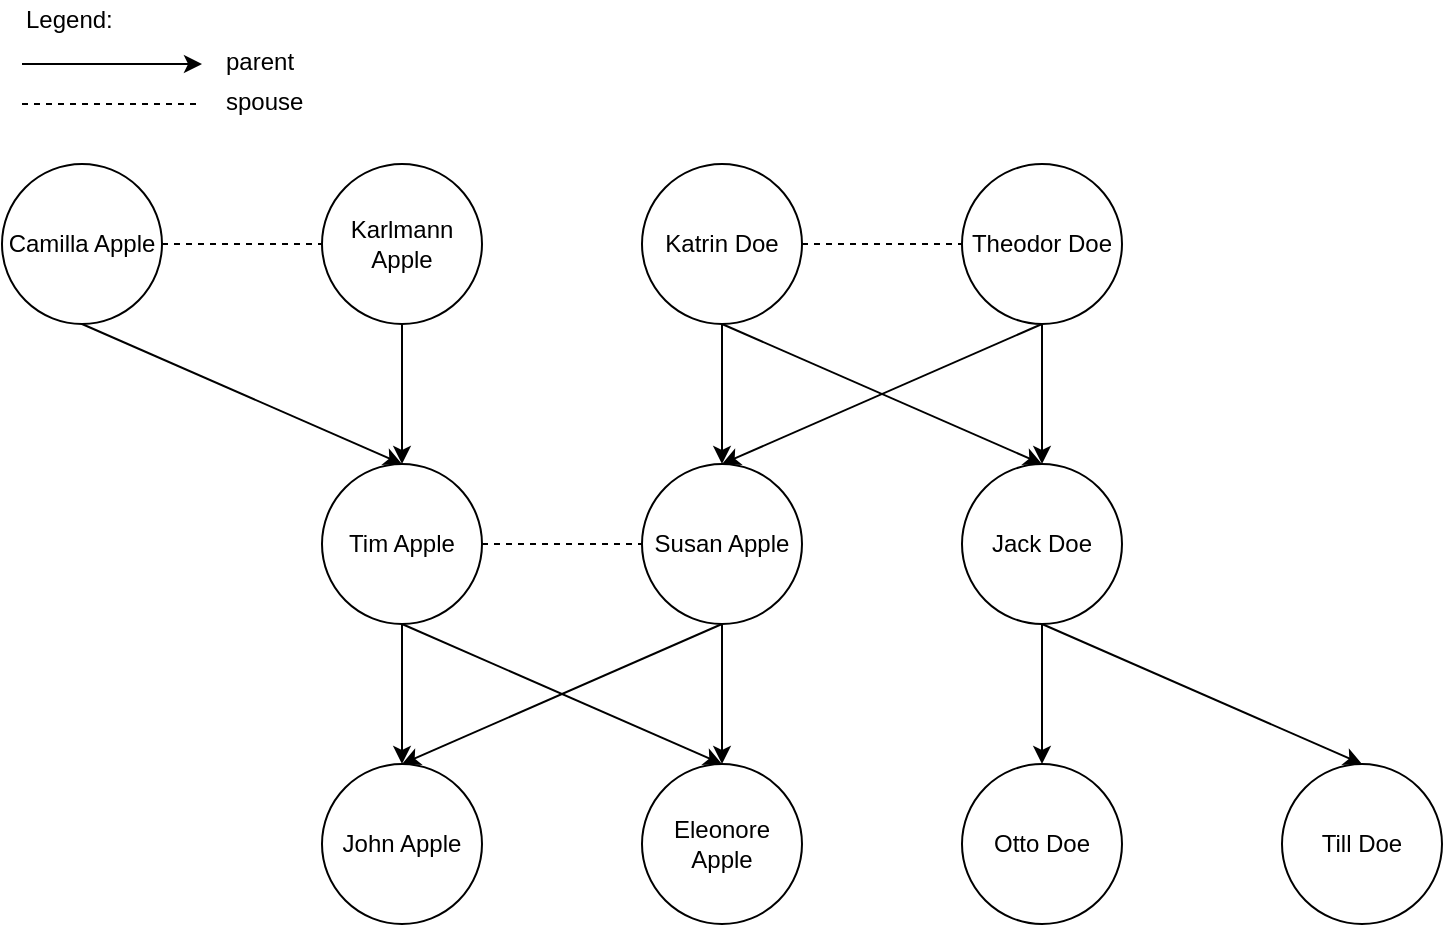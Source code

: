 <mxfile version="12.0.2" type="device" pages="1"><diagram id="edE1-UFtNlsQFv7e7Slf" name="Page-1"><mxGraphModel dx="1024" dy="485" grid="1" gridSize="10" guides="1" tooltips="1" connect="1" arrows="1" fold="1" page="1" pageScale="1" pageWidth="827" pageHeight="1169" math="0" shadow="0"><root><mxCell id="0"/><mxCell id="1" parent="0"/><mxCell id="KDYCcf1FVIe-pGLfcHa8-8" style="rounded=0;orthogonalLoop=1;jettySize=auto;html=1;exitX=0.5;exitY=1;exitDx=0;exitDy=0;entryX=0.5;entryY=0;entryDx=0;entryDy=0;" edge="1" parent="1" source="KDYCcf1FVIe-pGLfcHa8-1" target="KDYCcf1FVIe-pGLfcHa8-5"><mxGeometry relative="1" as="geometry"/></mxCell><mxCell id="KDYCcf1FVIe-pGLfcHa8-1" value="Camilla Apple" style="ellipse;whiteSpace=wrap;html=1;aspect=fixed;" vertex="1" parent="1"><mxGeometry x="60" y="90" width="80" height="80" as="geometry"/></mxCell><mxCell id="KDYCcf1FVIe-pGLfcHa8-9" style="edgeStyle=none;rounded=0;orthogonalLoop=1;jettySize=auto;html=1;exitX=0.5;exitY=1;exitDx=0;exitDy=0;entryX=0.5;entryY=0;entryDx=0;entryDy=0;" edge="1" parent="1" source="KDYCcf1FVIe-pGLfcHa8-2" target="KDYCcf1FVIe-pGLfcHa8-5"><mxGeometry relative="1" as="geometry"/></mxCell><mxCell id="KDYCcf1FVIe-pGLfcHa8-2" value="Karlmann Apple" style="ellipse;whiteSpace=wrap;html=1;aspect=fixed;" vertex="1" parent="1"><mxGeometry x="220" y="90" width="80" height="80" as="geometry"/></mxCell><mxCell id="KDYCcf1FVIe-pGLfcHa8-10" style="edgeStyle=none;rounded=0;orthogonalLoop=1;jettySize=auto;html=1;exitX=0.5;exitY=1;exitDx=0;exitDy=0;" edge="1" parent="1" source="KDYCcf1FVIe-pGLfcHa8-3" target="KDYCcf1FVIe-pGLfcHa8-6"><mxGeometry relative="1" as="geometry"/></mxCell><mxCell id="KDYCcf1FVIe-pGLfcHa8-12" style="edgeStyle=none;rounded=0;orthogonalLoop=1;jettySize=auto;html=1;exitX=0.5;exitY=1;exitDx=0;exitDy=0;entryX=0.5;entryY=0;entryDx=0;entryDy=0;" edge="1" parent="1" source="KDYCcf1FVIe-pGLfcHa8-3" target="KDYCcf1FVIe-pGLfcHa8-7"><mxGeometry relative="1" as="geometry"/></mxCell><mxCell id="KDYCcf1FVIe-pGLfcHa8-3" value="Katrin Doe" style="ellipse;whiteSpace=wrap;html=1;aspect=fixed;" vertex="1" parent="1"><mxGeometry x="380" y="90" width="80" height="80" as="geometry"/></mxCell><mxCell id="KDYCcf1FVIe-pGLfcHa8-11" style="edgeStyle=none;rounded=0;orthogonalLoop=1;jettySize=auto;html=1;exitX=0.5;exitY=1;exitDx=0;exitDy=0;entryX=0.5;entryY=0;entryDx=0;entryDy=0;" edge="1" parent="1" source="KDYCcf1FVIe-pGLfcHa8-4" target="KDYCcf1FVIe-pGLfcHa8-6"><mxGeometry relative="1" as="geometry"/></mxCell><mxCell id="KDYCcf1FVIe-pGLfcHa8-13" style="edgeStyle=none;rounded=0;orthogonalLoop=1;jettySize=auto;html=1;exitX=0.5;exitY=1;exitDx=0;exitDy=0;" edge="1" parent="1" source="KDYCcf1FVIe-pGLfcHa8-4" target="KDYCcf1FVIe-pGLfcHa8-7"><mxGeometry relative="1" as="geometry"/></mxCell><mxCell id="KDYCcf1FVIe-pGLfcHa8-4" value="Theodor Doe" style="ellipse;whiteSpace=wrap;html=1;aspect=fixed;" vertex="1" parent="1"><mxGeometry x="540" y="90" width="80" height="80" as="geometry"/></mxCell><mxCell id="KDYCcf1FVIe-pGLfcHa8-16" style="edgeStyle=none;rounded=0;orthogonalLoop=1;jettySize=auto;html=1;exitX=0.5;exitY=1;exitDx=0;exitDy=0;entryX=0.5;entryY=0;entryDx=0;entryDy=0;" edge="1" parent="1" source="KDYCcf1FVIe-pGLfcHa8-5" target="KDYCcf1FVIe-pGLfcHa8-15"><mxGeometry relative="1" as="geometry"/></mxCell><mxCell id="KDYCcf1FVIe-pGLfcHa8-18" style="edgeStyle=none;rounded=0;orthogonalLoop=1;jettySize=auto;html=1;exitX=0.5;exitY=1;exitDx=0;exitDy=0;" edge="1" parent="1" source="KDYCcf1FVIe-pGLfcHa8-5"><mxGeometry relative="1" as="geometry"><mxPoint x="260" y="390" as="targetPoint"/></mxGeometry></mxCell><mxCell id="KDYCcf1FVIe-pGLfcHa8-5" value="Tim Apple" style="ellipse;whiteSpace=wrap;html=1;aspect=fixed;" vertex="1" parent="1"><mxGeometry x="220" y="240" width="80" height="80" as="geometry"/></mxCell><mxCell id="KDYCcf1FVIe-pGLfcHa8-17" style="edgeStyle=none;rounded=0;orthogonalLoop=1;jettySize=auto;html=1;exitX=0.5;exitY=1;exitDx=0;exitDy=0;entryX=0.5;entryY=0;entryDx=0;entryDy=0;" edge="1" parent="1" source="KDYCcf1FVIe-pGLfcHa8-6" target="KDYCcf1FVIe-pGLfcHa8-14"><mxGeometry relative="1" as="geometry"/></mxCell><mxCell id="KDYCcf1FVIe-pGLfcHa8-19" style="edgeStyle=none;rounded=0;orthogonalLoop=1;jettySize=auto;html=1;exitX=0.5;exitY=1;exitDx=0;exitDy=0;entryX=0.5;entryY=0;entryDx=0;entryDy=0;" edge="1" parent="1" source="KDYCcf1FVIe-pGLfcHa8-6" target="KDYCcf1FVIe-pGLfcHa8-15"><mxGeometry relative="1" as="geometry"/></mxCell><mxCell id="KDYCcf1FVIe-pGLfcHa8-6" value="Susan Apple" style="ellipse;whiteSpace=wrap;html=1;aspect=fixed;" vertex="1" parent="1"><mxGeometry x="380" y="240" width="80" height="80" as="geometry"/></mxCell><mxCell id="KDYCcf1FVIe-pGLfcHa8-25" style="edgeStyle=none;rounded=0;orthogonalLoop=1;jettySize=auto;html=1;exitX=0.5;exitY=1;exitDx=0;exitDy=0;entryX=0.5;entryY=0;entryDx=0;entryDy=0;" edge="1" parent="1" source="KDYCcf1FVIe-pGLfcHa8-7" target="KDYCcf1FVIe-pGLfcHa8-24"><mxGeometry relative="1" as="geometry"/></mxCell><mxCell id="KDYCcf1FVIe-pGLfcHa8-26" style="edgeStyle=none;rounded=0;orthogonalLoop=1;jettySize=auto;html=1;exitX=0.5;exitY=1;exitDx=0;exitDy=0;entryX=0.5;entryY=0;entryDx=0;entryDy=0;" edge="1" parent="1" source="KDYCcf1FVIe-pGLfcHa8-7" target="KDYCcf1FVIe-pGLfcHa8-23"><mxGeometry relative="1" as="geometry"/></mxCell><mxCell id="KDYCcf1FVIe-pGLfcHa8-7" value="Jack Doe" style="ellipse;whiteSpace=wrap;html=1;aspect=fixed;" vertex="1" parent="1"><mxGeometry x="540" y="240" width="80" height="80" as="geometry"/></mxCell><mxCell id="KDYCcf1FVIe-pGLfcHa8-14" value="John Apple" style="ellipse;whiteSpace=wrap;html=1;aspect=fixed;" vertex="1" parent="1"><mxGeometry x="220" y="390" width="80" height="80" as="geometry"/></mxCell><mxCell id="KDYCcf1FVIe-pGLfcHa8-15" value="Eleonore Apple" style="ellipse;whiteSpace=wrap;html=1;aspect=fixed;" vertex="1" parent="1"><mxGeometry x="380" y="390" width="80" height="80" as="geometry"/></mxCell><mxCell id="KDYCcf1FVIe-pGLfcHa8-20" value="" style="endArrow=none;dashed=1;html=1;entryX=0;entryY=0.5;entryDx=0;entryDy=0;exitX=1;exitY=0.5;exitDx=0;exitDy=0;" edge="1" parent="1" source="KDYCcf1FVIe-pGLfcHa8-5" target="KDYCcf1FVIe-pGLfcHa8-6"><mxGeometry width="50" height="50" relative="1" as="geometry"><mxPoint x="60" y="540" as="sourcePoint"/><mxPoint x="110" y="490" as="targetPoint"/></mxGeometry></mxCell><mxCell id="KDYCcf1FVIe-pGLfcHa8-21" value="" style="endArrow=none;dashed=1;html=1;entryX=0;entryY=0.5;entryDx=0;entryDy=0;exitX=1;exitY=0.5;exitDx=0;exitDy=0;" edge="1" parent="1" source="KDYCcf1FVIe-pGLfcHa8-1" target="KDYCcf1FVIe-pGLfcHa8-2"><mxGeometry width="50" height="50" relative="1" as="geometry"><mxPoint x="150" y="160" as="sourcePoint"/><mxPoint x="200" y="110" as="targetPoint"/></mxGeometry></mxCell><mxCell id="KDYCcf1FVIe-pGLfcHa8-22" value="" style="endArrow=none;dashed=1;html=1;entryX=0;entryY=0.5;entryDx=0;entryDy=0;exitX=1;exitY=0.5;exitDx=0;exitDy=0;" edge="1" parent="1" source="KDYCcf1FVIe-pGLfcHa8-3" target="KDYCcf1FVIe-pGLfcHa8-4"><mxGeometry width="50" height="50" relative="1" as="geometry"><mxPoint x="470" y="170" as="sourcePoint"/><mxPoint x="520" y="120" as="targetPoint"/></mxGeometry></mxCell><mxCell id="KDYCcf1FVIe-pGLfcHa8-23" value="Otto Doe" style="ellipse;whiteSpace=wrap;html=1;aspect=fixed;" vertex="1" parent="1"><mxGeometry x="540" y="390" width="80" height="80" as="geometry"/></mxCell><mxCell id="KDYCcf1FVIe-pGLfcHa8-24" value="Till Doe" style="ellipse;whiteSpace=wrap;html=1;aspect=fixed;" vertex="1" parent="1"><mxGeometry x="700" y="390" width="80" height="80" as="geometry"/></mxCell><mxCell id="KDYCcf1FVIe-pGLfcHa8-27" value="" style="endArrow=classic;html=1;" edge="1" parent="1"><mxGeometry width="50" height="50" relative="1" as="geometry"><mxPoint x="70" y="40" as="sourcePoint"/><mxPoint x="160" y="40" as="targetPoint"/></mxGeometry></mxCell><mxCell id="KDYCcf1FVIe-pGLfcHa8-28" value="" style="endArrow=none;dashed=1;html=1;" edge="1" parent="1"><mxGeometry width="50" height="50" relative="1" as="geometry"><mxPoint x="70" y="60" as="sourcePoint"/><mxPoint x="160" y="60" as="targetPoint"/></mxGeometry></mxCell><mxCell id="KDYCcf1FVIe-pGLfcHa8-29" value="Legend:&amp;nbsp;" style="text;html=1;resizable=0;points=[];autosize=1;align=left;verticalAlign=top;spacingTop=-4;" vertex="1" parent="1"><mxGeometry x="70" y="8" width="60" height="20" as="geometry"/></mxCell><mxCell id="KDYCcf1FVIe-pGLfcHa8-30" value="parent" style="text;html=1;resizable=0;points=[];autosize=1;align=left;verticalAlign=top;spacingTop=-4;" vertex="1" parent="1"><mxGeometry x="170" y="29" width="50" height="20" as="geometry"/></mxCell><mxCell id="KDYCcf1FVIe-pGLfcHa8-31" value="spouse" style="text;html=1;resizable=0;points=[];autosize=1;align=left;verticalAlign=top;spacingTop=-4;" vertex="1" parent="1"><mxGeometry x="170" y="49" width="50" height="20" as="geometry"/></mxCell></root></mxGraphModel></diagram></mxfile>